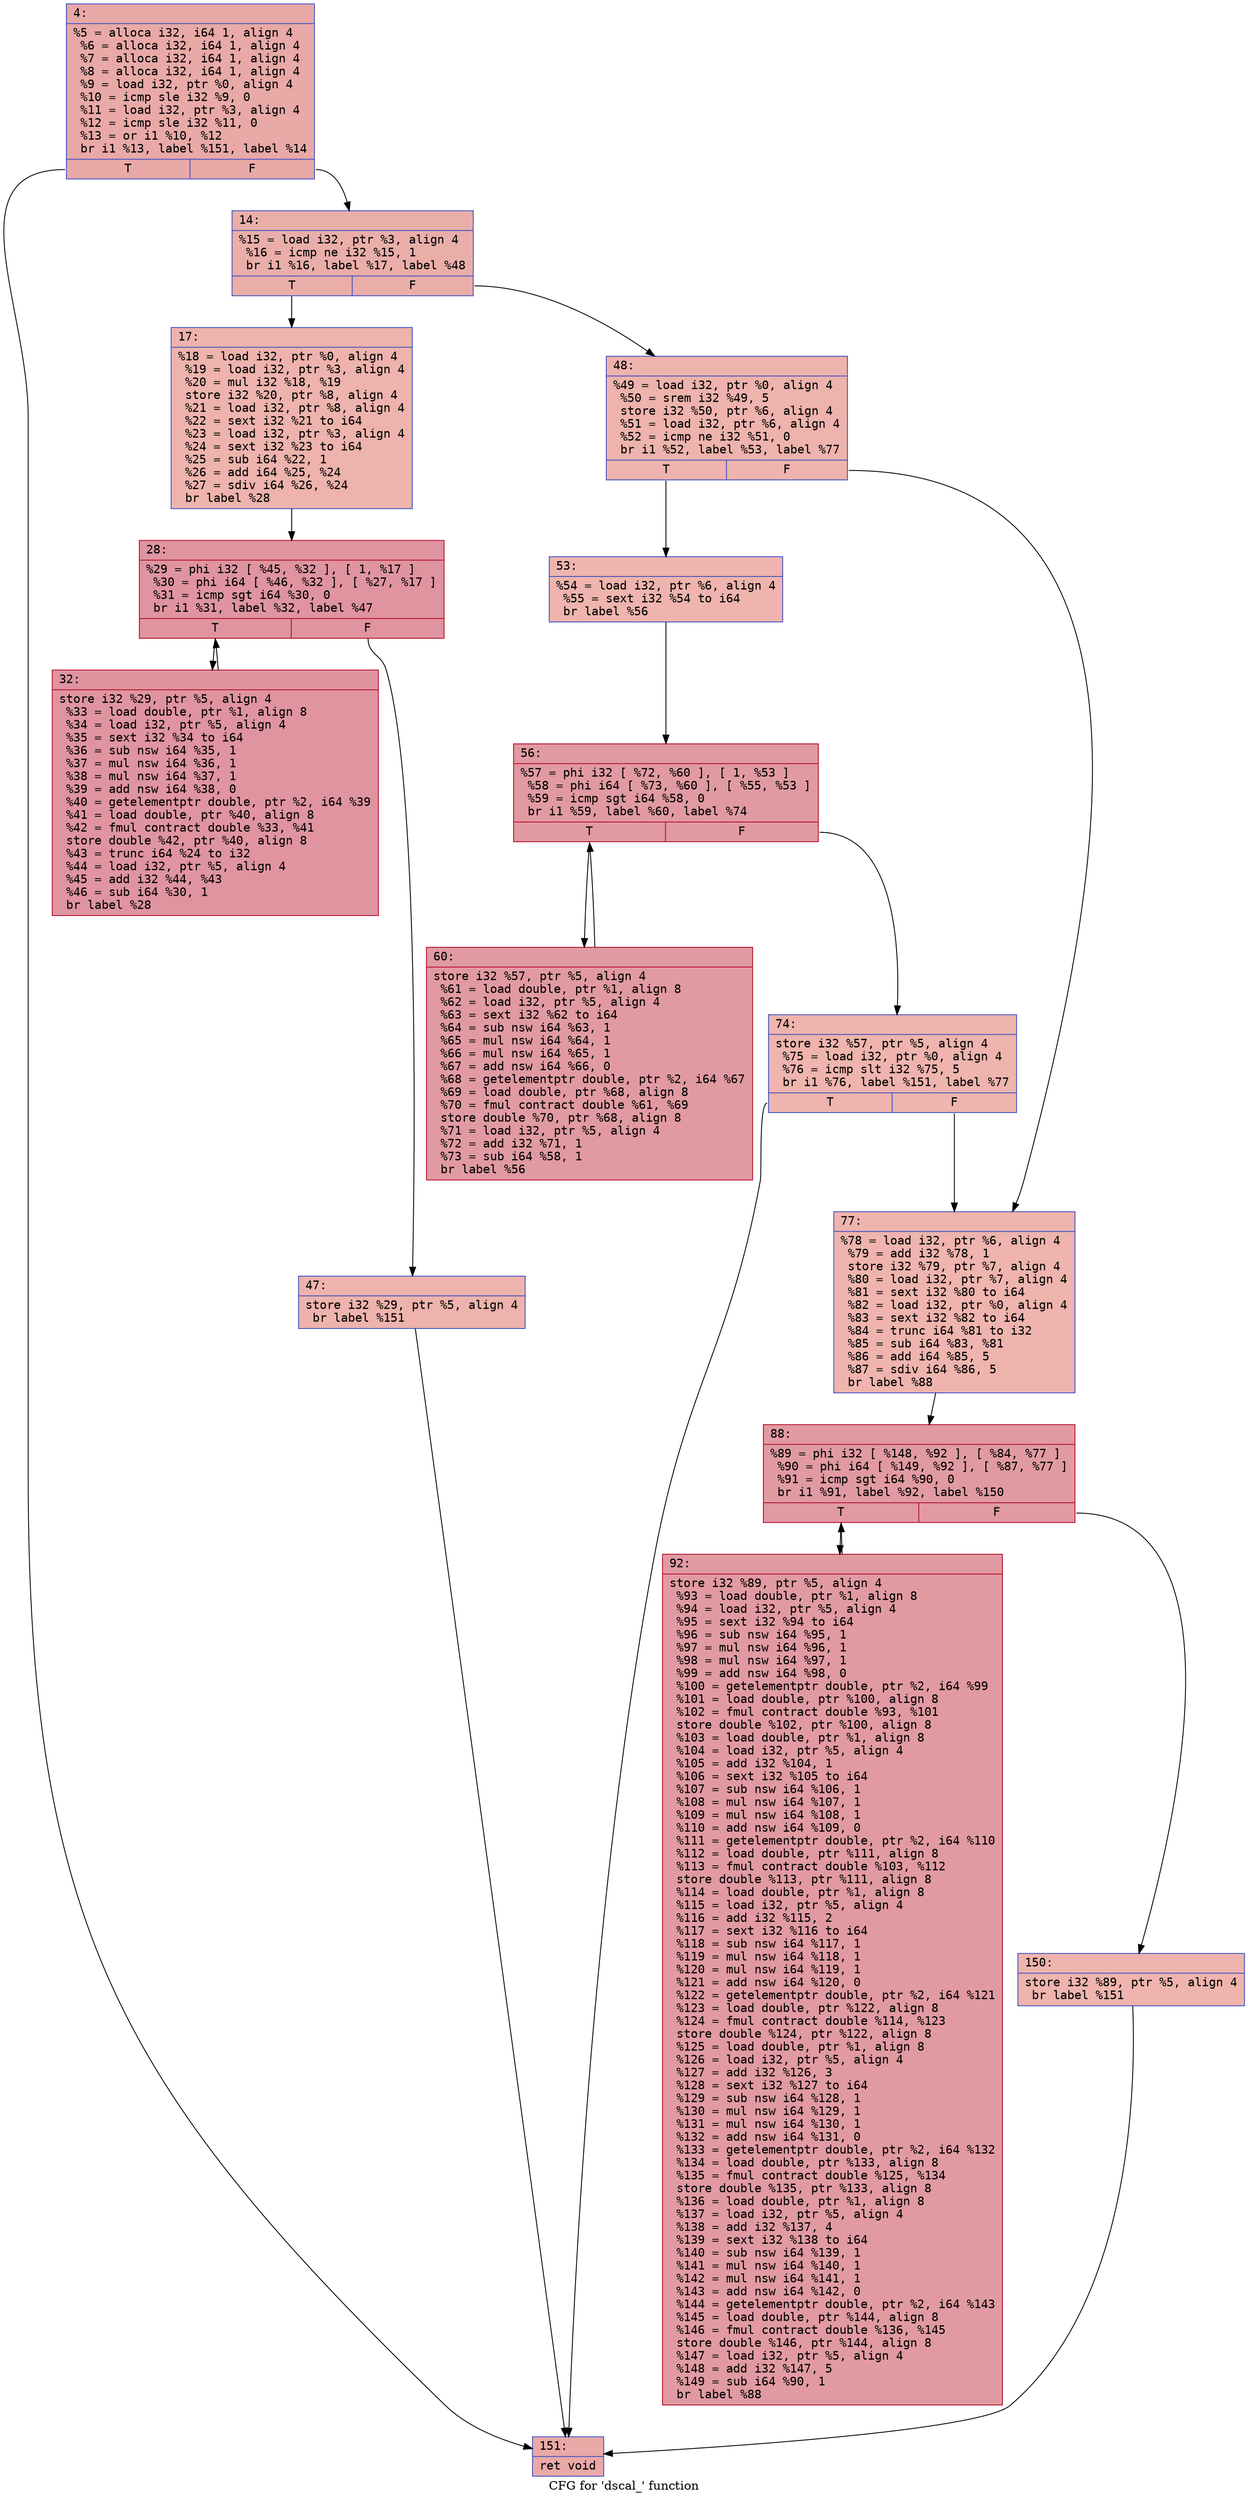 digraph "CFG for 'dscal_' function" {
	label="CFG for 'dscal_' function";

	Node0x55ee10104560 [shape=record,color="#3d50c3ff", style=filled, fillcolor="#ca3b3770" fontname="Courier",label="{4:\l|  %5 = alloca i32, i64 1, align 4\l  %6 = alloca i32, i64 1, align 4\l  %7 = alloca i32, i64 1, align 4\l  %8 = alloca i32, i64 1, align 4\l  %9 = load i32, ptr %0, align 4\l  %10 = icmp sle i32 %9, 0\l  %11 = load i32, ptr %3, align 4\l  %12 = icmp sle i32 %11, 0\l  %13 = or i1 %10, %12\l  br i1 %13, label %151, label %14\l|{<s0>T|<s1>F}}"];
	Node0x55ee10104560:s0 -> Node0x55ee10104a60[tooltip="4 -> 151\nProbability 50.00%" ];
	Node0x55ee10104560:s1 -> Node0x55ee10104ab0[tooltip="4 -> 14\nProbability 50.00%" ];
	Node0x55ee10104ab0 [shape=record,color="#3d50c3ff", style=filled, fillcolor="#d0473d70" fontname="Courier",label="{14:\l|  %15 = load i32, ptr %3, align 4\l  %16 = icmp ne i32 %15, 1\l  br i1 %16, label %17, label %48\l|{<s0>T|<s1>F}}"];
	Node0x55ee10104ab0:s0 -> Node0x55ee10104cc0[tooltip="14 -> 17\nProbability 50.00%" ];
	Node0x55ee10104ab0:s1 -> Node0x55ee10104d10[tooltip="14 -> 48\nProbability 50.00%" ];
	Node0x55ee10104cc0 [shape=record,color="#3d50c3ff", style=filled, fillcolor="#d6524470" fontname="Courier",label="{17:\l|  %18 = load i32, ptr %0, align 4\l  %19 = load i32, ptr %3, align 4\l  %20 = mul i32 %18, %19\l  store i32 %20, ptr %8, align 4\l  %21 = load i32, ptr %8, align 4\l  %22 = sext i32 %21 to i64\l  %23 = load i32, ptr %3, align 4\l  %24 = sext i32 %23 to i64\l  %25 = sub i64 %22, 1\l  %26 = add i64 %25, %24\l  %27 = sdiv i64 %26, %24\l  br label %28\l}"];
	Node0x55ee10104cc0 -> Node0x55ee101053d0[tooltip="17 -> 28\nProbability 100.00%" ];
	Node0x55ee101053d0 [shape=record,color="#b70d28ff", style=filled, fillcolor="#b70d2870" fontname="Courier",label="{28:\l|  %29 = phi i32 [ %45, %32 ], [ 1, %17 ]\l  %30 = phi i64 [ %46, %32 ], [ %27, %17 ]\l  %31 = icmp sgt i64 %30, 0\l  br i1 %31, label %32, label %47\l|{<s0>T|<s1>F}}"];
	Node0x55ee101053d0:s0 -> Node0x55ee10105490[tooltip="28 -> 32\nProbability 96.88%" ];
	Node0x55ee101053d0:s1 -> Node0x55ee101056f0[tooltip="28 -> 47\nProbability 3.12%" ];
	Node0x55ee10105490 [shape=record,color="#b70d28ff", style=filled, fillcolor="#b70d2870" fontname="Courier",label="{32:\l|  store i32 %29, ptr %5, align 4\l  %33 = load double, ptr %1, align 8\l  %34 = load i32, ptr %5, align 4\l  %35 = sext i32 %34 to i64\l  %36 = sub nsw i64 %35, 1\l  %37 = mul nsw i64 %36, 1\l  %38 = mul nsw i64 %37, 1\l  %39 = add nsw i64 %38, 0\l  %40 = getelementptr double, ptr %2, i64 %39\l  %41 = load double, ptr %40, align 8\l  %42 = fmul contract double %33, %41\l  store double %42, ptr %40, align 8\l  %43 = trunc i64 %24 to i32\l  %44 = load i32, ptr %5, align 4\l  %45 = add i32 %44, %43\l  %46 = sub i64 %30, 1\l  br label %28\l}"];
	Node0x55ee10105490 -> Node0x55ee101053d0[tooltip="32 -> 28\nProbability 100.00%" ];
	Node0x55ee101056f0 [shape=record,color="#3d50c3ff", style=filled, fillcolor="#d6524470" fontname="Courier",label="{47:\l|  store i32 %29, ptr %5, align 4\l  br label %151\l}"];
	Node0x55ee101056f0 -> Node0x55ee10104a60[tooltip="47 -> 151\nProbability 100.00%" ];
	Node0x55ee10104d10 [shape=record,color="#3d50c3ff", style=filled, fillcolor="#d6524470" fontname="Courier",label="{48:\l|  %49 = load i32, ptr %0, align 4\l  %50 = srem i32 %49, 5\l  store i32 %50, ptr %6, align 4\l  %51 = load i32, ptr %6, align 4\l  %52 = icmp ne i32 %51, 0\l  br i1 %52, label %53, label %77\l|{<s0>T|<s1>F}}"];
	Node0x55ee10104d10:s0 -> Node0x55ee10113be0[tooltip="48 -> 53\nProbability 62.50%" ];
	Node0x55ee10104d10:s1 -> Node0x55ee10113c30[tooltip="48 -> 77\nProbability 37.50%" ];
	Node0x55ee10113be0 [shape=record,color="#3d50c3ff", style=filled, fillcolor="#d8564670" fontname="Courier",label="{53:\l|  %54 = load i32, ptr %6, align 4\l  %55 = sext i32 %54 to i64\l  br label %56\l}"];
	Node0x55ee10113be0 -> Node0x55ee10113e20[tooltip="53 -> 56\nProbability 100.00%" ];
	Node0x55ee10113e20 [shape=record,color="#b70d28ff", style=filled, fillcolor="#bb1b2c70" fontname="Courier",label="{56:\l|  %57 = phi i32 [ %72, %60 ], [ 1, %53 ]\l  %58 = phi i64 [ %73, %60 ], [ %55, %53 ]\l  %59 = icmp sgt i64 %58, 0\l  br i1 %59, label %60, label %74\l|{<s0>T|<s1>F}}"];
	Node0x55ee10113e20:s0 -> Node0x55ee10113ee0[tooltip="56 -> 60\nProbability 96.88%" ];
	Node0x55ee10113e20:s1 -> Node0x55ee10114140[tooltip="56 -> 74\nProbability 3.12%" ];
	Node0x55ee10113ee0 [shape=record,color="#b70d28ff", style=filled, fillcolor="#bb1b2c70" fontname="Courier",label="{60:\l|  store i32 %57, ptr %5, align 4\l  %61 = load double, ptr %1, align 8\l  %62 = load i32, ptr %5, align 4\l  %63 = sext i32 %62 to i64\l  %64 = sub nsw i64 %63, 1\l  %65 = mul nsw i64 %64, 1\l  %66 = mul nsw i64 %65, 1\l  %67 = add nsw i64 %66, 0\l  %68 = getelementptr double, ptr %2, i64 %67\l  %69 = load double, ptr %68, align 8\l  %70 = fmul contract double %61, %69\l  store double %70, ptr %68, align 8\l  %71 = load i32, ptr %5, align 4\l  %72 = add i32 %71, 1\l  %73 = sub i64 %58, 1\l  br label %56\l}"];
	Node0x55ee10113ee0 -> Node0x55ee10113e20[tooltip="60 -> 56\nProbability 100.00%" ];
	Node0x55ee10114140 [shape=record,color="#3d50c3ff", style=filled, fillcolor="#d8564670" fontname="Courier",label="{74:\l|  store i32 %57, ptr %5, align 4\l  %75 = load i32, ptr %0, align 4\l  %76 = icmp slt i32 %75, 5\l  br i1 %76, label %151, label %77\l|{<s0>T|<s1>F}}"];
	Node0x55ee10114140:s0 -> Node0x55ee10104a60[tooltip="74 -> 151\nProbability 50.00%" ];
	Node0x55ee10114140:s1 -> Node0x55ee10113c30[tooltip="74 -> 77\nProbability 50.00%" ];
	Node0x55ee10113c30 [shape=record,color="#3d50c3ff", style=filled, fillcolor="#d8564670" fontname="Courier",label="{77:\l|  %78 = load i32, ptr %6, align 4\l  %79 = add i32 %78, 1\l  store i32 %79, ptr %7, align 4\l  %80 = load i32, ptr %7, align 4\l  %81 = sext i32 %80 to i64\l  %82 = load i32, ptr %0, align 4\l  %83 = sext i32 %82 to i64\l  %84 = trunc i64 %81 to i32\l  %85 = sub i64 %83, %81\l  %86 = add i64 %85, 5\l  %87 = sdiv i64 %86, 5\l  br label %88\l}"];
	Node0x55ee10113c30 -> Node0x55ee10115300[tooltip="77 -> 88\nProbability 100.00%" ];
	Node0x55ee10115300 [shape=record,color="#b70d28ff", style=filled, fillcolor="#bb1b2c70" fontname="Courier",label="{88:\l|  %89 = phi i32 [ %148, %92 ], [ %84, %77 ]\l  %90 = phi i64 [ %149, %92 ], [ %87, %77 ]\l  %91 = icmp sgt i64 %90, 0\l  br i1 %91, label %92, label %150\l|{<s0>T|<s1>F}}"];
	Node0x55ee10115300:s0 -> Node0x55ee101153c0[tooltip="88 -> 92\nProbability 96.88%" ];
	Node0x55ee10115300:s1 -> Node0x55ee10115620[tooltip="88 -> 150\nProbability 3.12%" ];
	Node0x55ee101153c0 [shape=record,color="#b70d28ff", style=filled, fillcolor="#bb1b2c70" fontname="Courier",label="{92:\l|  store i32 %89, ptr %5, align 4\l  %93 = load double, ptr %1, align 8\l  %94 = load i32, ptr %5, align 4\l  %95 = sext i32 %94 to i64\l  %96 = sub nsw i64 %95, 1\l  %97 = mul nsw i64 %96, 1\l  %98 = mul nsw i64 %97, 1\l  %99 = add nsw i64 %98, 0\l  %100 = getelementptr double, ptr %2, i64 %99\l  %101 = load double, ptr %100, align 8\l  %102 = fmul contract double %93, %101\l  store double %102, ptr %100, align 8\l  %103 = load double, ptr %1, align 8\l  %104 = load i32, ptr %5, align 4\l  %105 = add i32 %104, 1\l  %106 = sext i32 %105 to i64\l  %107 = sub nsw i64 %106, 1\l  %108 = mul nsw i64 %107, 1\l  %109 = mul nsw i64 %108, 1\l  %110 = add nsw i64 %109, 0\l  %111 = getelementptr double, ptr %2, i64 %110\l  %112 = load double, ptr %111, align 8\l  %113 = fmul contract double %103, %112\l  store double %113, ptr %111, align 8\l  %114 = load double, ptr %1, align 8\l  %115 = load i32, ptr %5, align 4\l  %116 = add i32 %115, 2\l  %117 = sext i32 %116 to i64\l  %118 = sub nsw i64 %117, 1\l  %119 = mul nsw i64 %118, 1\l  %120 = mul nsw i64 %119, 1\l  %121 = add nsw i64 %120, 0\l  %122 = getelementptr double, ptr %2, i64 %121\l  %123 = load double, ptr %122, align 8\l  %124 = fmul contract double %114, %123\l  store double %124, ptr %122, align 8\l  %125 = load double, ptr %1, align 8\l  %126 = load i32, ptr %5, align 4\l  %127 = add i32 %126, 3\l  %128 = sext i32 %127 to i64\l  %129 = sub nsw i64 %128, 1\l  %130 = mul nsw i64 %129, 1\l  %131 = mul nsw i64 %130, 1\l  %132 = add nsw i64 %131, 0\l  %133 = getelementptr double, ptr %2, i64 %132\l  %134 = load double, ptr %133, align 8\l  %135 = fmul contract double %125, %134\l  store double %135, ptr %133, align 8\l  %136 = load double, ptr %1, align 8\l  %137 = load i32, ptr %5, align 4\l  %138 = add i32 %137, 4\l  %139 = sext i32 %138 to i64\l  %140 = sub nsw i64 %139, 1\l  %141 = mul nsw i64 %140, 1\l  %142 = mul nsw i64 %141, 1\l  %143 = add nsw i64 %142, 0\l  %144 = getelementptr double, ptr %2, i64 %143\l  %145 = load double, ptr %144, align 8\l  %146 = fmul contract double %136, %145\l  store double %146, ptr %144, align 8\l  %147 = load i32, ptr %5, align 4\l  %148 = add i32 %147, 5\l  %149 = sub i64 %90, 1\l  br label %88\l}"];
	Node0x55ee101153c0 -> Node0x55ee10115300[tooltip="92 -> 88\nProbability 100.00%" ];
	Node0x55ee10115620 [shape=record,color="#3d50c3ff", style=filled, fillcolor="#d8564670" fontname="Courier",label="{150:\l|  store i32 %89, ptr %5, align 4\l  br label %151\l}"];
	Node0x55ee10115620 -> Node0x55ee10104a60[tooltip="150 -> 151\nProbability 100.00%" ];
	Node0x55ee10104a60 [shape=record,color="#3d50c3ff", style=filled, fillcolor="#ca3b3770" fontname="Courier",label="{151:\l|  ret void\l}"];
}
